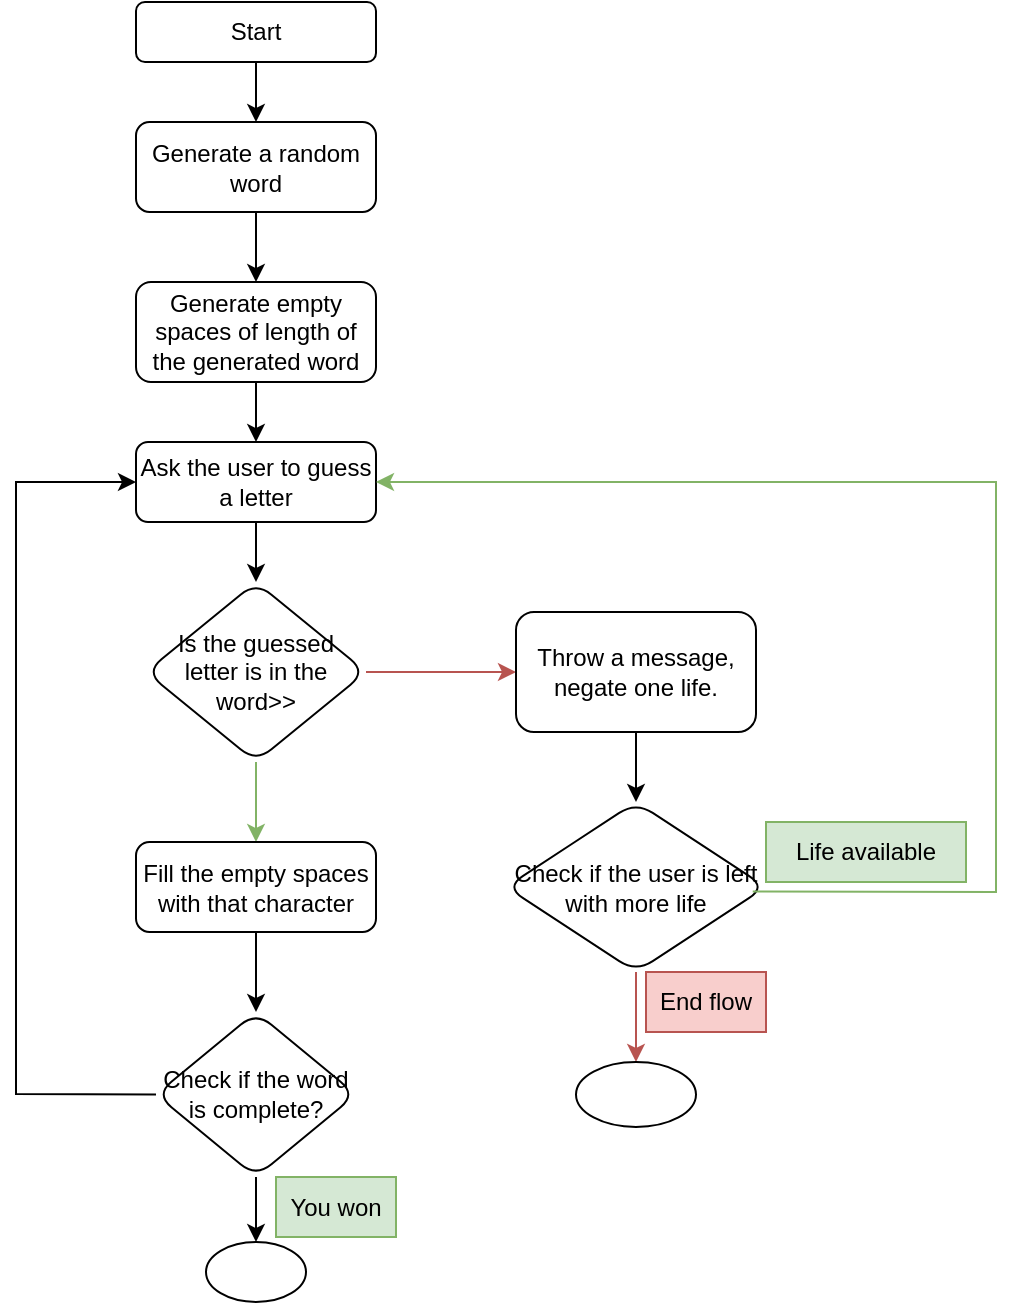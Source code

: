 <mxfile version="24.7.7">
  <diagram name="Page-1" id="ehAeS6bBUr92qUZnSRuk">
    <mxGraphModel dx="1050" dy="596" grid="1" gridSize="10" guides="1" tooltips="1" connect="1" arrows="1" fold="1" page="1" pageScale="1" pageWidth="850" pageHeight="1100" math="0" shadow="0">
      <root>
        <mxCell id="0" />
        <mxCell id="1" parent="0" />
        <mxCell id="PKKW69Uqa1zjhWMYHplP-11" value="" style="edgeStyle=orthogonalEdgeStyle;rounded=0;orthogonalLoop=1;jettySize=auto;html=1;" edge="1" parent="1" source="PKKW69Uqa1zjhWMYHplP-1" target="PKKW69Uqa1zjhWMYHplP-10">
          <mxGeometry relative="1" as="geometry" />
        </mxCell>
        <mxCell id="PKKW69Uqa1zjhWMYHplP-1" value="Start" style="rounded=1;whiteSpace=wrap;html=1;" vertex="1" parent="1">
          <mxGeometry x="280" y="150" width="120" height="30" as="geometry" />
        </mxCell>
        <mxCell id="PKKW69Uqa1zjhWMYHplP-13" value="" style="edgeStyle=orthogonalEdgeStyle;rounded=0;orthogonalLoop=1;jettySize=auto;html=1;" edge="1" parent="1" source="PKKW69Uqa1zjhWMYHplP-10" target="PKKW69Uqa1zjhWMYHplP-12">
          <mxGeometry relative="1" as="geometry" />
        </mxCell>
        <mxCell id="PKKW69Uqa1zjhWMYHplP-10" value="Generate a random word" style="whiteSpace=wrap;html=1;rounded=1;" vertex="1" parent="1">
          <mxGeometry x="280" y="210" width="120" height="45" as="geometry" />
        </mxCell>
        <mxCell id="PKKW69Uqa1zjhWMYHplP-15" value="" style="edgeStyle=orthogonalEdgeStyle;rounded=0;orthogonalLoop=1;jettySize=auto;html=1;" edge="1" parent="1" source="PKKW69Uqa1zjhWMYHplP-12" target="PKKW69Uqa1zjhWMYHplP-14">
          <mxGeometry relative="1" as="geometry" />
        </mxCell>
        <mxCell id="PKKW69Uqa1zjhWMYHplP-12" value="Generate empty spaces of length of the generated word" style="whiteSpace=wrap;html=1;rounded=1;" vertex="1" parent="1">
          <mxGeometry x="280" y="290" width="120" height="50" as="geometry" />
        </mxCell>
        <mxCell id="PKKW69Uqa1zjhWMYHplP-17" value="" style="edgeStyle=orthogonalEdgeStyle;rounded=0;orthogonalLoop=1;jettySize=auto;html=1;" edge="1" parent="1" source="PKKW69Uqa1zjhWMYHplP-14" target="PKKW69Uqa1zjhWMYHplP-16">
          <mxGeometry relative="1" as="geometry" />
        </mxCell>
        <mxCell id="PKKW69Uqa1zjhWMYHplP-14" value="Ask the user to guess a letter" style="whiteSpace=wrap;html=1;rounded=1;" vertex="1" parent="1">
          <mxGeometry x="280" y="370" width="120" height="40" as="geometry" />
        </mxCell>
        <mxCell id="PKKW69Uqa1zjhWMYHplP-19" value="" style="edgeStyle=orthogonalEdgeStyle;rounded=0;orthogonalLoop=1;jettySize=auto;html=1;fillColor=#d5e8d4;strokeColor=#82b366;" edge="1" parent="1" source="PKKW69Uqa1zjhWMYHplP-16" target="PKKW69Uqa1zjhWMYHplP-18">
          <mxGeometry relative="1" as="geometry" />
        </mxCell>
        <mxCell id="PKKW69Uqa1zjhWMYHplP-21" value="" style="edgeStyle=orthogonalEdgeStyle;rounded=0;orthogonalLoop=1;jettySize=auto;html=1;fillColor=#f8cecc;strokeColor=#b85450;" edge="1" parent="1" source="PKKW69Uqa1zjhWMYHplP-16" target="PKKW69Uqa1zjhWMYHplP-20">
          <mxGeometry relative="1" as="geometry" />
        </mxCell>
        <mxCell id="PKKW69Uqa1zjhWMYHplP-16" value="Is the guessed letter is in the word&amp;gt;&amp;gt;" style="rhombus;whiteSpace=wrap;html=1;rounded=1;" vertex="1" parent="1">
          <mxGeometry x="285" y="440" width="110" height="90" as="geometry" />
        </mxCell>
        <mxCell id="PKKW69Uqa1zjhWMYHplP-33" value="" style="edgeStyle=orthogonalEdgeStyle;rounded=0;orthogonalLoop=1;jettySize=auto;html=1;" edge="1" parent="1" source="PKKW69Uqa1zjhWMYHplP-18" target="PKKW69Uqa1zjhWMYHplP-32">
          <mxGeometry relative="1" as="geometry" />
        </mxCell>
        <mxCell id="PKKW69Uqa1zjhWMYHplP-18" value="Fill the empty spaces with that character" style="whiteSpace=wrap;html=1;rounded=1;" vertex="1" parent="1">
          <mxGeometry x="280" y="570" width="120" height="45" as="geometry" />
        </mxCell>
        <mxCell id="PKKW69Uqa1zjhWMYHplP-25" value="" style="edgeStyle=orthogonalEdgeStyle;rounded=0;orthogonalLoop=1;jettySize=auto;html=1;" edge="1" parent="1" source="PKKW69Uqa1zjhWMYHplP-20" target="PKKW69Uqa1zjhWMYHplP-24">
          <mxGeometry relative="1" as="geometry" />
        </mxCell>
        <mxCell id="PKKW69Uqa1zjhWMYHplP-20" value="Throw a message, negate one life." style="whiteSpace=wrap;html=1;rounded=1;" vertex="1" parent="1">
          <mxGeometry x="470" y="455" width="120" height="60" as="geometry" />
        </mxCell>
        <mxCell id="PKKW69Uqa1zjhWMYHplP-30" value="" style="edgeStyle=orthogonalEdgeStyle;rounded=0;orthogonalLoop=1;jettySize=auto;html=1;fillColor=#f8cecc;strokeColor=#b85450;" edge="1" parent="1" source="PKKW69Uqa1zjhWMYHplP-24" target="PKKW69Uqa1zjhWMYHplP-29">
          <mxGeometry relative="1" as="geometry" />
        </mxCell>
        <mxCell id="PKKW69Uqa1zjhWMYHplP-24" value="Check if the user is left with more life" style="rhombus;whiteSpace=wrap;html=1;rounded=1;" vertex="1" parent="1">
          <mxGeometry x="465" y="550" width="130" height="85" as="geometry" />
        </mxCell>
        <mxCell id="PKKW69Uqa1zjhWMYHplP-26" value="" style="endArrow=classic;html=1;rounded=0;exitX=0.949;exitY=0.527;exitDx=0;exitDy=0;exitPerimeter=0;fillColor=#d5e8d4;strokeColor=#82b366;" edge="1" parent="1" source="PKKW69Uqa1zjhWMYHplP-24" target="PKKW69Uqa1zjhWMYHplP-14">
          <mxGeometry width="50" height="50" relative="1" as="geometry">
            <mxPoint x="400" y="400" as="sourcePoint" />
            <mxPoint x="450" y="350" as="targetPoint" />
            <Array as="points">
              <mxPoint x="710" y="595" />
              <mxPoint x="710" y="390" />
            </Array>
          </mxGeometry>
        </mxCell>
        <mxCell id="PKKW69Uqa1zjhWMYHplP-27" value="Life available" style="text;html=1;align=center;verticalAlign=middle;whiteSpace=wrap;rounded=0;fillColor=#d5e8d4;strokeColor=#82b366;" vertex="1" parent="1">
          <mxGeometry x="595" y="560" width="100" height="30" as="geometry" />
        </mxCell>
        <mxCell id="PKKW69Uqa1zjhWMYHplP-29" value="" style="ellipse;whiteSpace=wrap;html=1;rounded=1;" vertex="1" parent="1">
          <mxGeometry x="500" y="680" width="60" height="32.5" as="geometry" />
        </mxCell>
        <mxCell id="PKKW69Uqa1zjhWMYHplP-31" value="End flow" style="text;html=1;align=center;verticalAlign=middle;whiteSpace=wrap;rounded=0;fillColor=#f8cecc;strokeColor=#b85450;" vertex="1" parent="1">
          <mxGeometry x="535" y="635" width="60" height="30" as="geometry" />
        </mxCell>
        <mxCell id="PKKW69Uqa1zjhWMYHplP-35" value="" style="edgeStyle=orthogonalEdgeStyle;rounded=0;orthogonalLoop=1;jettySize=auto;html=1;" edge="1" parent="1" source="PKKW69Uqa1zjhWMYHplP-32" target="PKKW69Uqa1zjhWMYHplP-34">
          <mxGeometry relative="1" as="geometry" />
        </mxCell>
        <mxCell id="PKKW69Uqa1zjhWMYHplP-32" value="Check if the word is complete?" style="rhombus;whiteSpace=wrap;html=1;rounded=1;" vertex="1" parent="1">
          <mxGeometry x="290" y="655" width="100" height="82.5" as="geometry" />
        </mxCell>
        <mxCell id="PKKW69Uqa1zjhWMYHplP-34" value="" style="ellipse;whiteSpace=wrap;html=1;rounded=1;" vertex="1" parent="1">
          <mxGeometry x="315" y="770" width="50" height="30" as="geometry" />
        </mxCell>
        <mxCell id="PKKW69Uqa1zjhWMYHplP-36" value="You won" style="text;html=1;align=center;verticalAlign=middle;whiteSpace=wrap;rounded=0;fillColor=#d5e8d4;strokeColor=#82b366;" vertex="1" parent="1">
          <mxGeometry x="350" y="737.5" width="60" height="30" as="geometry" />
        </mxCell>
        <mxCell id="PKKW69Uqa1zjhWMYHplP-37" value="" style="endArrow=classic;html=1;rounded=0;entryX=0;entryY=0.5;entryDx=0;entryDy=0;exitX=0;exitY=0.5;exitDx=0;exitDy=0;" edge="1" parent="1" source="PKKW69Uqa1zjhWMYHplP-32" target="PKKW69Uqa1zjhWMYHplP-14">
          <mxGeometry width="50" height="50" relative="1" as="geometry">
            <mxPoint x="390" y="620" as="sourcePoint" />
            <mxPoint x="440" y="570" as="targetPoint" />
            <Array as="points">
              <mxPoint x="220" y="696" />
              <mxPoint x="220" y="390" />
            </Array>
          </mxGeometry>
        </mxCell>
      </root>
    </mxGraphModel>
  </diagram>
</mxfile>

